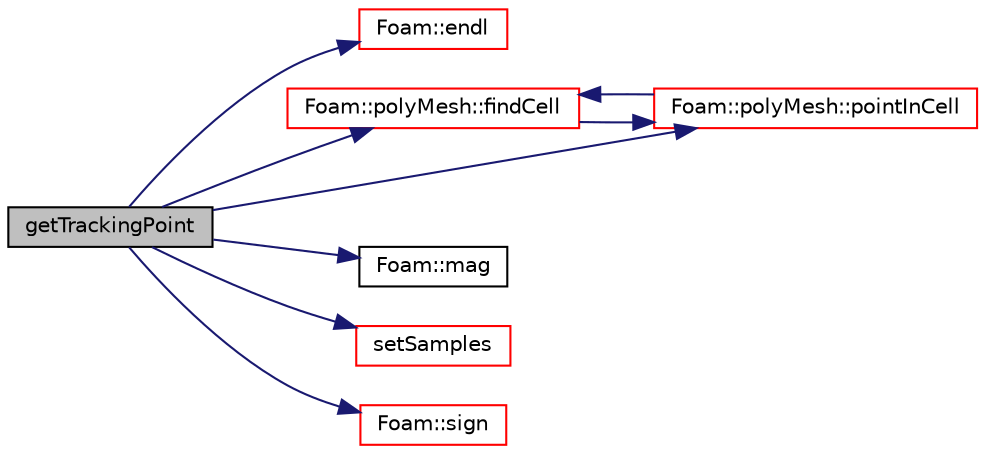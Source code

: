 digraph "getTrackingPoint"
{
  bgcolor="transparent";
  edge [fontname="Helvetica",fontsize="10",labelfontname="Helvetica",labelfontsize="10"];
  node [fontname="Helvetica",fontsize="10",shape=record];
  rankdir="LR";
  Node1 [label="getTrackingPoint",height=0.2,width=0.4,color="black", fillcolor="grey75", style="filled", fontcolor="black"];
  Node1 -> Node2 [color="midnightblue",fontsize="10",style="solid",fontname="Helvetica"];
  Node2 [label="Foam::endl",height=0.2,width=0.4,color="red",URL="$a10936.html#a2db8fe02a0d3909e9351bb4275b23ce4",tooltip="Add newline and flush stream. "];
  Node1 -> Node3 [color="midnightblue",fontsize="10",style="solid",fontname="Helvetica"];
  Node3 [label="Foam::polyMesh::findCell",height=0.2,width=0.4,color="red",URL="$a01961.html#a647086624d55a7c95a57306f1c389af5",tooltip="Find cell enclosing this location and return index. "];
  Node3 -> Node4 [color="midnightblue",fontsize="10",style="solid",fontname="Helvetica"];
  Node4 [label="Foam::polyMesh::pointInCell",height=0.2,width=0.4,color="red",URL="$a01961.html#abd7881899c21d42679b6a77b47adadb6",tooltip="Test if point p is in the celli. "];
  Node4 -> Node3 [color="midnightblue",fontsize="10",style="solid",fontname="Helvetica"];
  Node1 -> Node5 [color="midnightblue",fontsize="10",style="solid",fontname="Helvetica"];
  Node5 [label="Foam::mag",height=0.2,width=0.4,color="black",URL="$a10936.html#a929da2a3fdcf3dacbbe0487d3a330dae"];
  Node1 -> Node4 [color="midnightblue",fontsize="10",style="solid",fontname="Helvetica"];
  Node1 -> Node6 [color="midnightblue",fontsize="10",style="solid",fontname="Helvetica"];
  Node6 [label="setSamples",height=0.2,width=0.4,color="red",URL="$a02307.html#acb984a3c88d0c4b2b4f6980a929bdebc",tooltip="Sets sample data. "];
  Node1 -> Node7 [color="midnightblue",fontsize="10",style="solid",fontname="Helvetica"];
  Node7 [label="Foam::sign",height=0.2,width=0.4,color="red",URL="$a10936.html#a221fd301d6c49c5bd4a6c0f5ccb893b2"];
}
